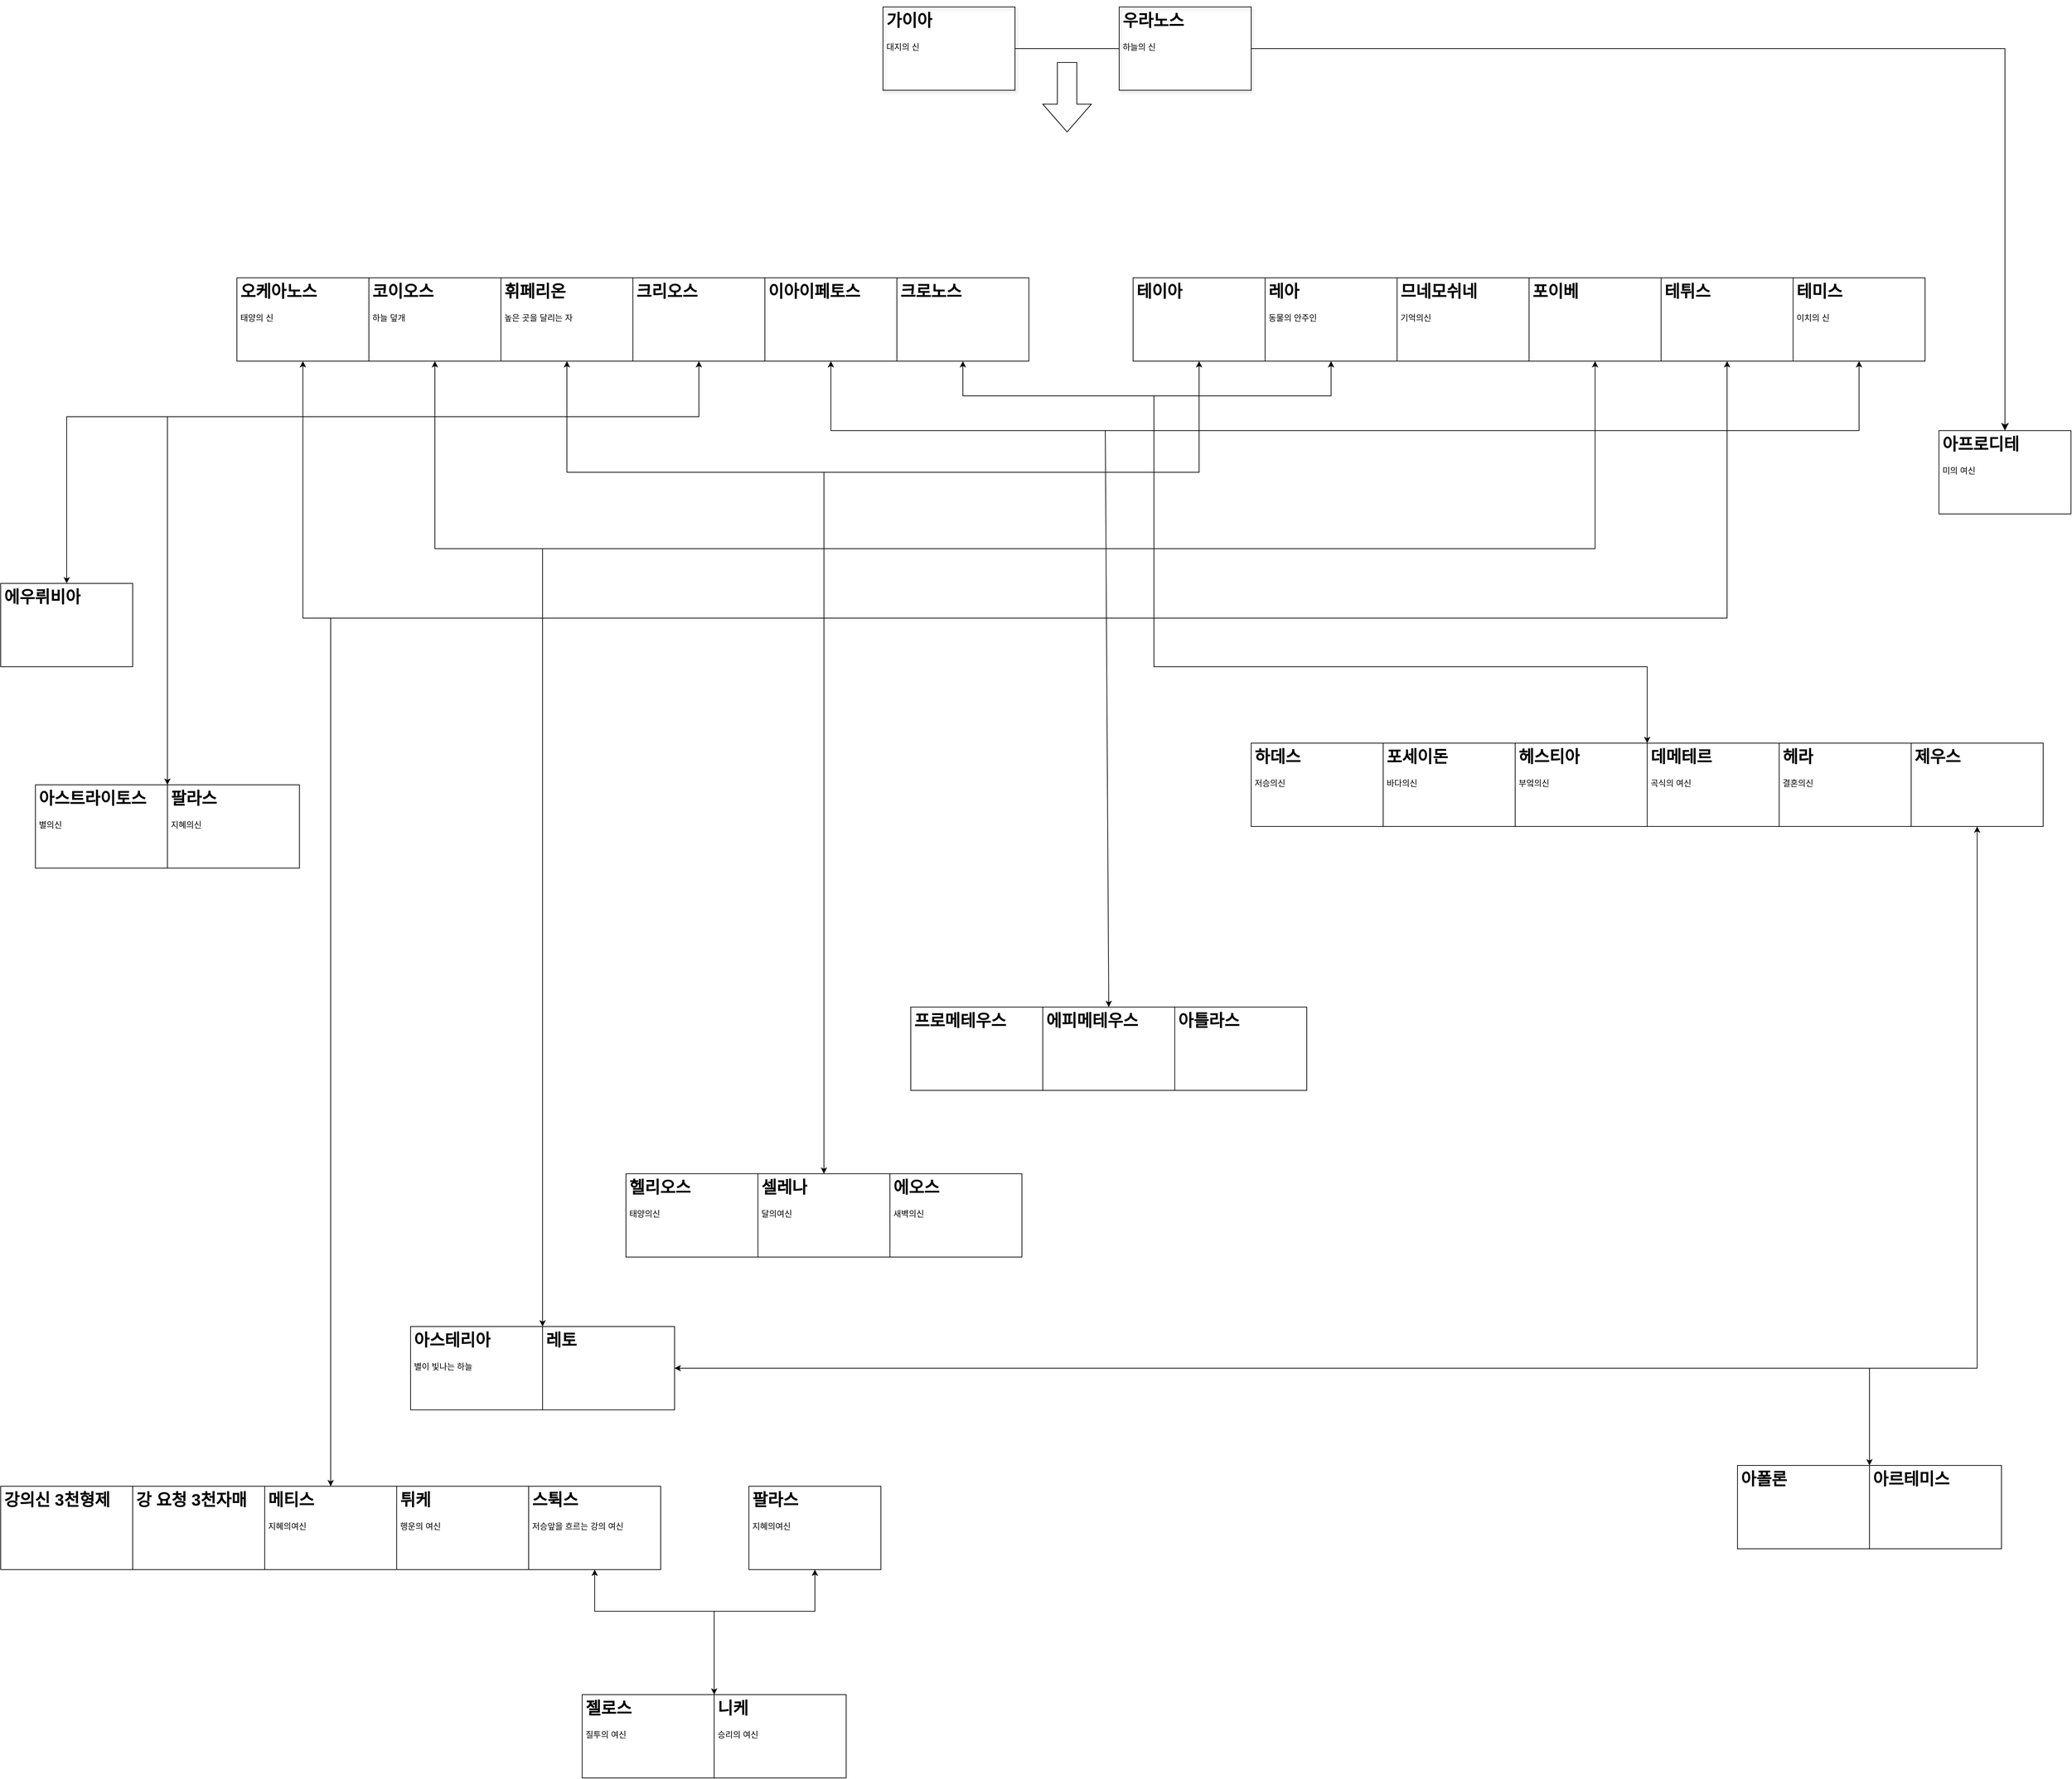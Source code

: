 <mxfile version="20.7.4" type="github">
  <diagram id="iCPAEJlE4XdvNPsYvM_N" name="페이지-1">
    <mxGraphModel dx="6017" dy="4021" grid="1" gridSize="10" guides="1" tooltips="1" connect="1" arrows="1" fold="1" page="1" pageScale="1" pageWidth="827" pageHeight="1169" math="0" shadow="0">
      <root>
        <mxCell id="0" />
        <mxCell id="1" parent="0" />
        <mxCell id="BBxYeIenQKLHBEVqydsv-35" value="" style="group" vertex="1" connectable="0" parent="1">
          <mxGeometry x="160" y="-150" width="560" height="120" as="geometry" />
        </mxCell>
        <mxCell id="BBxYeIenQKLHBEVqydsv-19" value="&lt;h1&gt;우라노스&lt;/h1&gt;&lt;div&gt;하늘의 신&lt;/div&gt;" style="text;html=1;strokeColor=#000000;fillColor=none;spacing=5;spacingTop=-20;whiteSpace=wrap;overflow=hidden;rounded=0;shadow=1;" vertex="1" parent="BBxYeIenQKLHBEVqydsv-35">
          <mxGeometry x="370" width="190" height="120" as="geometry" />
        </mxCell>
        <mxCell id="BBxYeIenQKLHBEVqydsv-18" value="&lt;h1&gt;가이아&lt;/h1&gt;&lt;div&gt;대지의 신&lt;/div&gt;" style="text;html=1;strokeColor=#000000;fillColor=none;spacing=5;spacingTop=-20;whiteSpace=wrap;overflow=hidden;rounded=0;shadow=1;" vertex="1" parent="BBxYeIenQKLHBEVqydsv-35">
          <mxGeometry x="30" width="190" height="120" as="geometry" />
        </mxCell>
        <mxCell id="BBxYeIenQKLHBEVqydsv-52" value="" style="endArrow=none;html=1;rounded=0;entryX=0;entryY=0.5;entryDx=0;entryDy=0;exitX=1;exitY=0.5;exitDx=0;exitDy=0;" edge="1" parent="BBxYeIenQKLHBEVqydsv-35" source="BBxYeIenQKLHBEVqydsv-18" target="BBxYeIenQKLHBEVqydsv-19">
          <mxGeometry width="50" height="50" relative="1" as="geometry">
            <mxPoint x="350" y="510" as="sourcePoint" />
            <mxPoint x="400" y="460" as="targetPoint" />
          </mxGeometry>
        </mxCell>
        <mxCell id="BBxYeIenQKLHBEVqydsv-44" value="&lt;h1&gt;아프로디테&lt;/h1&gt;&lt;div&gt;미의 여신&lt;/div&gt;" style="text;html=1;strokeColor=default;fillColor=none;spacing=5;spacingTop=-20;whiteSpace=wrap;overflow=hidden;rounded=0;shadow=0;" vertex="1" parent="1">
          <mxGeometry x="1710" y="460" width="190" height="120" as="geometry" />
        </mxCell>
        <mxCell id="BBxYeIenQKLHBEVqydsv-45" value="" style="edgeStyle=segmentEdgeStyle;endArrow=classic;html=1;curved=0;rounded=0;endSize=8;startSize=8;entryX=0.5;entryY=0;entryDx=0;entryDy=0;exitX=1;exitY=0.5;exitDx=0;exitDy=0;" edge="1" parent="1" source="BBxYeIenQKLHBEVqydsv-19" target="BBxYeIenQKLHBEVqydsv-44">
          <mxGeometry width="50" height="50" relative="1" as="geometry">
            <mxPoint x="410" y="570" as="sourcePoint" />
            <mxPoint x="460" y="520" as="targetPoint" />
          </mxGeometry>
        </mxCell>
        <mxCell id="BBxYeIenQKLHBEVqydsv-13" value="&lt;h1&gt;레아&lt;/h1&gt;&lt;div&gt;동물의 안주인&lt;/div&gt;" style="text;html=1;strokeColor=#000000;fillColor=none;spacing=5;spacingTop=-20;whiteSpace=wrap;overflow=hidden;rounded=0;shadow=0;container=0;" vertex="1" parent="1">
          <mxGeometry x="740" y="240" width="190" height="120" as="geometry" />
        </mxCell>
        <mxCell id="BBxYeIenQKLHBEVqydsv-14" value="&lt;h1&gt;므네모쉬네&lt;/h1&gt;&lt;div&gt;기억의신&lt;/div&gt;" style="text;html=1;strokeColor=#000000;fillColor=none;spacing=5;spacingTop=-20;whiteSpace=wrap;overflow=hidden;rounded=0;shadow=0;container=0;" vertex="1" parent="1">
          <mxGeometry x="930" y="240" width="190" height="120" as="geometry" />
        </mxCell>
        <mxCell id="BBxYeIenQKLHBEVqydsv-15" value="&lt;h1&gt;포이베&lt;/h1&gt;" style="text;html=1;strokeColor=#000000;fillColor=none;spacing=5;spacingTop=-20;whiteSpace=wrap;overflow=hidden;rounded=0;shadow=0;container=0;" vertex="1" parent="1">
          <mxGeometry x="1120" y="240" width="190" height="120" as="geometry" />
        </mxCell>
        <mxCell id="BBxYeIenQKLHBEVqydsv-16" value="&lt;h1&gt;테튀스&lt;/h1&gt;" style="text;html=1;strokeColor=#000000;fillColor=none;spacing=5;spacingTop=-20;whiteSpace=wrap;overflow=hidden;rounded=0;shadow=0;container=0;" vertex="1" parent="1">
          <mxGeometry x="1310" y="240" width="190" height="120" as="geometry" />
        </mxCell>
        <mxCell id="BBxYeIenQKLHBEVqydsv-17" value="&lt;h1&gt;테미스&lt;/h1&gt;&lt;div&gt;이치의 신&lt;/div&gt;" style="text;html=1;strokeColor=#000000;fillColor=none;spacing=5;spacingTop=-20;whiteSpace=wrap;overflow=hidden;rounded=0;shadow=0;container=0;" vertex="1" parent="1">
          <mxGeometry x="1500" y="240" width="190" height="120" as="geometry" />
        </mxCell>
        <mxCell id="BBxYeIenQKLHBEVqydsv-63" style="edgeStyle=elbowEdgeStyle;rounded=0;orthogonalLoop=1;jettySize=auto;html=1;exitX=0.5;exitY=1;exitDx=0;exitDy=0;entryX=0.5;entryY=1;entryDx=0;entryDy=0;startArrow=classic;startFill=1;endArrow=classic;endFill=1;" edge="1" parent="1" source="BBxYeIenQKLHBEVqydsv-8" target="BBxYeIenQKLHBEVqydsv-12">
          <mxGeometry relative="1" as="geometry">
            <Array as="points">
              <mxPoint x="210" y="520" />
            </Array>
          </mxGeometry>
        </mxCell>
        <mxCell id="BBxYeIenQKLHBEVqydsv-8" value="&lt;h1&gt;휘페리온&lt;/h1&gt;&lt;p&gt;높은 곳을 달리는 자&lt;/p&gt;" style="text;html=1;strokeColor=#000000;fillColor=none;spacing=5;spacingTop=-20;whiteSpace=wrap;overflow=hidden;rounded=0;container=0;" vertex="1" parent="1">
          <mxGeometry x="-360" y="240" width="190" height="120" as="geometry" />
        </mxCell>
        <mxCell id="BBxYeIenQKLHBEVqydsv-69" style="edgeStyle=orthogonalEdgeStyle;rounded=0;orthogonalLoop=1;jettySize=auto;html=1;exitX=0.5;exitY=1;exitDx=0;exitDy=0;entryX=0.5;entryY=0;entryDx=0;entryDy=0;startArrow=classic;startFill=1;endArrow=classic;endFill=1;elbow=vertical;" edge="1" parent="1" source="BBxYeIenQKLHBEVqydsv-9" target="BBxYeIenQKLHBEVqydsv-68">
          <mxGeometry relative="1" as="geometry">
            <Array as="points">
              <mxPoint x="-75" y="440" />
              <mxPoint x="-985" y="440" />
            </Array>
          </mxGeometry>
        </mxCell>
        <mxCell id="BBxYeIenQKLHBEVqydsv-9" value="&lt;h1&gt;크리오스&lt;/h1&gt;&lt;p&gt;&lt;br&gt;&lt;/p&gt;" style="text;html=1;strokeColor=#000000;fillColor=none;spacing=5;spacingTop=-20;whiteSpace=wrap;overflow=hidden;rounded=0;container=0;" vertex="1" parent="1">
          <mxGeometry x="-170" y="240" width="190" height="120" as="geometry" />
        </mxCell>
        <mxCell id="BBxYeIenQKLHBEVqydsv-61" style="edgeStyle=elbowEdgeStyle;rounded=0;orthogonalLoop=1;jettySize=auto;elbow=vertical;html=1;exitX=0.5;exitY=1;exitDx=0;exitDy=0;entryX=0.5;entryY=1;entryDx=0;entryDy=0;startArrow=classic;startFill=1;endArrow=classic;endFill=1;" edge="1" parent="1" source="BBxYeIenQKLHBEVqydsv-6" target="BBxYeIenQKLHBEVqydsv-16">
          <mxGeometry relative="1" as="geometry">
            <Array as="points">
              <mxPoint x="390" y="730" />
            </Array>
          </mxGeometry>
        </mxCell>
        <mxCell id="BBxYeIenQKLHBEVqydsv-6" value="&lt;h1&gt;오케아노스&lt;/h1&gt;&lt;p&gt;태양의 신&lt;/p&gt;" style="text;html=1;strokeColor=#000000;fillColor=none;spacing=5;spacingTop=-20;whiteSpace=wrap;overflow=hidden;rounded=0;container=0;" vertex="1" parent="1">
          <mxGeometry x="-740" y="240" width="190" height="120" as="geometry" />
        </mxCell>
        <mxCell id="BBxYeIenQKLHBEVqydsv-62" style="edgeStyle=elbowEdgeStyle;rounded=0;orthogonalLoop=1;jettySize=auto;html=1;exitX=0.5;exitY=1;exitDx=0;exitDy=0;entryX=0.5;entryY=1;entryDx=0;entryDy=0;startArrow=classic;startFill=1;endArrow=classic;endFill=1;" edge="1" parent="1" source="BBxYeIenQKLHBEVqydsv-7" target="BBxYeIenQKLHBEVqydsv-15">
          <mxGeometry relative="1" as="geometry">
            <Array as="points">
              <mxPoint x="400" y="630" />
            </Array>
          </mxGeometry>
        </mxCell>
        <mxCell id="BBxYeIenQKLHBEVqydsv-7" value="&lt;h1&gt;코이오스&lt;/h1&gt;&lt;p&gt;하늘 덮개&lt;/p&gt;" style="text;html=1;strokeColor=#000000;fillColor=none;spacing=5;spacingTop=-20;whiteSpace=wrap;overflow=hidden;rounded=0;container=0;" vertex="1" parent="1">
          <mxGeometry x="-550" y="240" width="190" height="120" as="geometry" />
        </mxCell>
        <mxCell id="BBxYeIenQKLHBEVqydsv-64" style="edgeStyle=elbowEdgeStyle;rounded=0;orthogonalLoop=1;jettySize=auto;elbow=vertical;html=1;exitX=0.5;exitY=1;exitDx=0;exitDy=0;entryX=0.5;entryY=1;entryDx=0;entryDy=0;startArrow=classic;startFill=1;endArrow=classic;endFill=1;" edge="1" parent="1" source="BBxYeIenQKLHBEVqydsv-10" target="BBxYeIenQKLHBEVqydsv-17">
          <mxGeometry relative="1" as="geometry">
            <Array as="points">
              <mxPoint x="870" y="460" />
            </Array>
          </mxGeometry>
        </mxCell>
        <mxCell id="BBxYeIenQKLHBEVqydsv-65" style="edgeStyle=elbowEdgeStyle;rounded=0;orthogonalLoop=1;jettySize=auto;elbow=vertical;html=1;exitX=0.5;exitY=1;exitDx=0;exitDy=0;entryX=0.5;entryY=1;entryDx=0;entryDy=0;startArrow=classic;startFill=1;endArrow=classic;endFill=1;" edge="1" parent="1" source="BBxYeIenQKLHBEVqydsv-11" target="BBxYeIenQKLHBEVqydsv-13">
          <mxGeometry relative="1" as="geometry">
            <Array as="points">
              <mxPoint x="580" y="410" />
            </Array>
          </mxGeometry>
        </mxCell>
        <mxCell id="BBxYeIenQKLHBEVqydsv-66" value="" style="html=1;shadow=0;dashed=0;align=center;verticalAlign=middle;shape=mxgraph.arrows2.arrow;dy=0.6;dx=40;direction=south;notch=0;strokeColor=default;" vertex="1" parent="1">
          <mxGeometry x="420" y="-70" width="70" height="100" as="geometry" />
        </mxCell>
        <mxCell id="BBxYeIenQKLHBEVqydsv-68" value="&lt;h1&gt;에우뤼비아&lt;/h1&gt;" style="text;html=1;strokeColor=default;fillColor=none;spacing=5;spacingTop=-20;whiteSpace=wrap;overflow=hidden;rounded=0;shadow=0;" vertex="1" parent="1">
          <mxGeometry x="-1080" y="680" width="190" height="120" as="geometry" />
        </mxCell>
        <mxCell id="BBxYeIenQKLHBEVqydsv-10" value="&lt;h1&gt;이아이페토스&lt;/h1&gt;&lt;p&gt;&lt;br&gt;&lt;/p&gt;" style="text;html=1;strokeColor=#000000;fillColor=none;spacing=5;spacingTop=-20;whiteSpace=wrap;overflow=hidden;rounded=0;container=0;" vertex="1" parent="1">
          <mxGeometry x="20" y="240" width="190" height="120" as="geometry" />
        </mxCell>
        <mxCell id="BBxYeIenQKLHBEVqydsv-11" value="&lt;h1&gt;크로노스&lt;/h1&gt;" style="text;html=1;strokeColor=#000000;fillColor=none;spacing=5;spacingTop=-20;whiteSpace=wrap;overflow=hidden;rounded=0;container=0;" vertex="1" parent="1">
          <mxGeometry x="210" y="240" width="190" height="120" as="geometry" />
        </mxCell>
        <mxCell id="BBxYeIenQKLHBEVqydsv-12" value="&lt;h1&gt;테이아&lt;/h1&gt;" style="text;html=1;strokeColor=#000000;fillColor=none;spacing=5;spacingTop=-20;whiteSpace=wrap;overflow=hidden;rounded=0;shadow=0;container=0;" vertex="1" parent="1">
          <mxGeometry x="550" y="240" width="190" height="120" as="geometry" />
        </mxCell>
        <mxCell id="BBxYeIenQKLHBEVqydsv-76" style="edgeStyle=elbowEdgeStyle;rounded=0;orthogonalLoop=1;jettySize=auto;elbow=vertical;html=1;exitX=0.5;exitY=1;exitDx=0;exitDy=0;entryX=0.5;entryY=1;entryDx=0;entryDy=0;startArrow=classic;startFill=1;endArrow=classic;endFill=1;" edge="1" parent="1" source="BBxYeIenQKLHBEVqydsv-74" target="BBxYeIenQKLHBEVqydsv-75">
          <mxGeometry relative="1" as="geometry">
            <Array as="points">
              <mxPoint x="-63" y="2160" />
            </Array>
          </mxGeometry>
        </mxCell>
        <mxCell id="BBxYeIenQKLHBEVqydsv-75" value="&lt;h1&gt;팔라스&lt;/h1&gt;&lt;div&gt;지혜의여신&lt;/div&gt;" style="text;html=1;strokeColor=default;fillColor=none;spacing=5;spacingTop=-20;whiteSpace=wrap;overflow=hidden;rounded=0;shadow=0;" vertex="1" parent="1">
          <mxGeometry x="-3" y="1980" width="190" height="120" as="geometry" />
        </mxCell>
        <mxCell id="BBxYeIenQKLHBEVqydsv-77" value="&lt;h1&gt;젤로스&lt;/h1&gt;&lt;div&gt;질투의 여신&lt;/div&gt;" style="text;html=1;strokeColor=default;fillColor=none;spacing=5;spacingTop=-20;whiteSpace=wrap;overflow=hidden;rounded=0;shadow=0;" vertex="1" parent="1">
          <mxGeometry x="-243" y="2280" width="190" height="120" as="geometry" />
        </mxCell>
        <mxCell id="BBxYeIenQKLHBEVqydsv-78" value="&lt;h1&gt;니케&lt;/h1&gt;&lt;div&gt;승리의 여신&lt;/div&gt;" style="text;html=1;strokeColor=default;fillColor=none;spacing=5;spacingTop=-20;whiteSpace=wrap;overflow=hidden;rounded=0;shadow=0;" vertex="1" parent="1">
          <mxGeometry x="-53" y="2280" width="190" height="120" as="geometry" />
        </mxCell>
        <mxCell id="BBxYeIenQKLHBEVqydsv-80" value="" style="endArrow=classic;html=1;rounded=0;elbow=vertical;entryX=0.5;entryY=0;entryDx=0;entryDy=0;" edge="1" parent="1" target="BBxYeIenQKLHBEVqydsv-72">
          <mxGeometry width="50" height="50" relative="1" as="geometry">
            <mxPoint x="-605" y="730" as="sourcePoint" />
            <mxPoint x="-230" y="800" as="targetPoint" />
          </mxGeometry>
        </mxCell>
        <mxCell id="BBxYeIenQKLHBEVqydsv-81" value="" style="endArrow=classic;html=1;rounded=0;elbow=vertical;entryX=1;entryY=0;entryDx=0;entryDy=0;" edge="1" parent="1" target="BBxYeIenQKLHBEVqydsv-77">
          <mxGeometry width="50" height="50" relative="1" as="geometry">
            <mxPoint x="-53" y="2160" as="sourcePoint" />
            <mxPoint x="-203" y="1740" as="targetPoint" />
          </mxGeometry>
        </mxCell>
        <mxCell id="BBxYeIenQKLHBEVqydsv-82" value="&lt;h1&gt;아스테리아&lt;/h1&gt;&lt;div&gt;별이 빛나는 하늘&lt;/div&gt;" style="text;html=1;strokeColor=default;fillColor=none;spacing=5;spacingTop=-20;whiteSpace=wrap;overflow=hidden;rounded=0;shadow=0;" vertex="1" parent="1">
          <mxGeometry x="-490" y="1750" width="190" height="120" as="geometry" />
        </mxCell>
        <mxCell id="BBxYeIenQKLHBEVqydsv-109" style="edgeStyle=elbowEdgeStyle;rounded=0;orthogonalLoop=1;jettySize=auto;elbow=vertical;html=1;exitX=1;exitY=0.5;exitDx=0;exitDy=0;startArrow=classic;startFill=1;endArrow=classic;endFill=1;" edge="1" parent="1" source="BBxYeIenQKLHBEVqydsv-84" target="BBxYeIenQKLHBEVqydsv-104">
          <mxGeometry relative="1" as="geometry">
            <Array as="points">
              <mxPoint x="860" y="1810" />
            </Array>
          </mxGeometry>
        </mxCell>
        <mxCell id="BBxYeIenQKLHBEVqydsv-84" value="&lt;h1&gt;레토&lt;/h1&gt;" style="text;html=1;strokeColor=default;fillColor=none;spacing=5;spacingTop=-20;whiteSpace=wrap;overflow=hidden;rounded=0;shadow=0;" vertex="1" parent="1">
          <mxGeometry x="-300" y="1750" width="190" height="120" as="geometry" />
        </mxCell>
        <mxCell id="BBxYeIenQKLHBEVqydsv-85" value="" style="group" vertex="1" connectable="0" parent="1">
          <mxGeometry x="-1080" y="1980" width="950" height="120" as="geometry" />
        </mxCell>
        <mxCell id="BBxYeIenQKLHBEVqydsv-70" value="&lt;h1&gt;강의신 3천형제&lt;/h1&gt;" style="text;html=1;strokeColor=default;fillColor=none;spacing=5;spacingTop=-20;whiteSpace=wrap;overflow=hidden;rounded=0;shadow=0;" vertex="1" parent="BBxYeIenQKLHBEVqydsv-85">
          <mxGeometry width="190" height="120" as="geometry" />
        </mxCell>
        <mxCell id="BBxYeIenQKLHBEVqydsv-71" value="&lt;h1&gt;강 요청 3천자매&lt;/h1&gt;" style="text;html=1;strokeColor=default;fillColor=none;spacing=5;spacingTop=-20;whiteSpace=wrap;overflow=hidden;rounded=0;shadow=0;" vertex="1" parent="BBxYeIenQKLHBEVqydsv-85">
          <mxGeometry x="190" width="190" height="120" as="geometry" />
        </mxCell>
        <mxCell id="BBxYeIenQKLHBEVqydsv-72" value="&lt;h1&gt;메티스&lt;/h1&gt;&lt;div&gt;지혜의여신&lt;/div&gt;" style="text;html=1;strokeColor=default;fillColor=none;spacing=5;spacingTop=-20;whiteSpace=wrap;overflow=hidden;rounded=0;shadow=0;" vertex="1" parent="BBxYeIenQKLHBEVqydsv-85">
          <mxGeometry x="380" width="190" height="120" as="geometry" />
        </mxCell>
        <mxCell id="BBxYeIenQKLHBEVqydsv-73" value="&lt;h1&gt;튀케&lt;/h1&gt;&lt;div&gt;행운의 여신&lt;/div&gt;" style="text;html=1;strokeColor=default;fillColor=none;spacing=5;spacingTop=-20;whiteSpace=wrap;overflow=hidden;rounded=0;shadow=0;" vertex="1" parent="BBxYeIenQKLHBEVqydsv-85">
          <mxGeometry x="570" width="190" height="120" as="geometry" />
        </mxCell>
        <mxCell id="BBxYeIenQKLHBEVqydsv-74" value="&lt;h1&gt;스튁스&lt;/h1&gt;&lt;div&gt;저승앞을 흐르는 강의 여신&lt;/div&gt;" style="text;html=1;strokeColor=default;fillColor=none;spacing=5;spacingTop=-20;whiteSpace=wrap;overflow=hidden;rounded=0;shadow=0;" vertex="1" parent="BBxYeIenQKLHBEVqydsv-85">
          <mxGeometry x="760" width="190" height="120" as="geometry" />
        </mxCell>
        <mxCell id="BBxYeIenQKLHBEVqydsv-86" value="" style="endArrow=classic;html=1;rounded=0;elbow=vertical;entryX=0;entryY=0;entryDx=0;entryDy=0;" edge="1" parent="1" target="BBxYeIenQKLHBEVqydsv-84">
          <mxGeometry width="50" height="50" relative="1" as="geometry">
            <mxPoint x="-300" y="630" as="sourcePoint" />
            <mxPoint x="-170" y="1160" as="targetPoint" />
          </mxGeometry>
        </mxCell>
        <mxCell id="BBxYeIenQKLHBEVqydsv-87" value="&lt;h1&gt;헬리오스&lt;/h1&gt;&lt;div&gt;태양의신&lt;/div&gt;" style="text;html=1;strokeColor=default;fillColor=none;spacing=5;spacingTop=-20;whiteSpace=wrap;overflow=hidden;rounded=0;shadow=0;" vertex="1" parent="1">
          <mxGeometry x="-180" y="1530" width="190" height="120" as="geometry" />
        </mxCell>
        <mxCell id="BBxYeIenQKLHBEVqydsv-88" value="&lt;h1&gt;셀레나&lt;/h1&gt;&lt;div&gt;달의여신&lt;/div&gt;" style="text;html=1;strokeColor=default;fillColor=none;spacing=5;spacingTop=-20;whiteSpace=wrap;overflow=hidden;rounded=0;shadow=0;" vertex="1" parent="1">
          <mxGeometry x="10" y="1530" width="190" height="120" as="geometry" />
        </mxCell>
        <mxCell id="BBxYeIenQKLHBEVqydsv-89" value="&lt;h1&gt;에오스&lt;/h1&gt;&lt;div&gt;새벽의신&lt;/div&gt;" style="text;html=1;strokeColor=default;fillColor=none;spacing=5;spacingTop=-20;whiteSpace=wrap;overflow=hidden;rounded=0;shadow=0;" vertex="1" parent="1">
          <mxGeometry x="200" y="1530" width="190" height="120" as="geometry" />
        </mxCell>
        <mxCell id="BBxYeIenQKLHBEVqydsv-90" value="" style="endArrow=classic;html=1;rounded=0;elbow=vertical;" edge="1" parent="1" target="BBxYeIenQKLHBEVqydsv-88">
          <mxGeometry width="50" height="50" relative="1" as="geometry">
            <mxPoint x="105" y="520" as="sourcePoint" />
            <mxPoint x="-450" y="1210" as="targetPoint" />
          </mxGeometry>
        </mxCell>
        <mxCell id="BBxYeIenQKLHBEVqydsv-91" value="&lt;h1&gt;아스트라이토스&lt;/h1&gt;&lt;div&gt;별의신&lt;/div&gt;" style="text;html=1;strokeColor=default;fillColor=none;spacing=5;spacingTop=-20;whiteSpace=wrap;overflow=hidden;rounded=0;shadow=0;" vertex="1" parent="1">
          <mxGeometry x="-1030" y="970" width="190" height="120" as="geometry" />
        </mxCell>
        <mxCell id="BBxYeIenQKLHBEVqydsv-92" value="&lt;h1&gt;팔라스&lt;/h1&gt;&lt;div&gt;지혜의신&lt;/div&gt;" style="text;html=1;strokeColor=default;fillColor=none;spacing=5;spacingTop=-20;whiteSpace=wrap;overflow=hidden;rounded=0;shadow=0;" vertex="1" parent="1">
          <mxGeometry x="-840" y="970" width="190" height="120" as="geometry" />
        </mxCell>
        <mxCell id="BBxYeIenQKLHBEVqydsv-93" value="" style="endArrow=classic;html=1;rounded=0;elbow=vertical;entryX=0;entryY=0;entryDx=0;entryDy=0;" edge="1" parent="1" target="BBxYeIenQKLHBEVqydsv-92">
          <mxGeometry width="50" height="50" relative="1" as="geometry">
            <mxPoint x="-840" y="440" as="sourcePoint" />
            <mxPoint x="-980" y="1480" as="targetPoint" />
          </mxGeometry>
        </mxCell>
        <mxCell id="BBxYeIenQKLHBEVqydsv-97" value="" style="group" vertex="1" connectable="0" parent="1">
          <mxGeometry x="230" y="1290" width="570" height="120" as="geometry" />
        </mxCell>
        <mxCell id="BBxYeIenQKLHBEVqydsv-94" value="&lt;h1&gt;프로메테우스&lt;/h1&gt;" style="text;html=1;strokeColor=default;fillColor=none;spacing=5;spacingTop=-20;whiteSpace=wrap;overflow=hidden;rounded=0;shadow=0;" vertex="1" parent="BBxYeIenQKLHBEVqydsv-97">
          <mxGeometry width="190" height="120" as="geometry" />
        </mxCell>
        <mxCell id="BBxYeIenQKLHBEVqydsv-95" value="&lt;h1&gt;에피메테우스&lt;/h1&gt;" style="text;html=1;strokeColor=default;fillColor=none;spacing=5;spacingTop=-20;whiteSpace=wrap;overflow=hidden;rounded=0;shadow=0;" vertex="1" parent="BBxYeIenQKLHBEVqydsv-97">
          <mxGeometry x="190" width="190" height="120" as="geometry" />
        </mxCell>
        <mxCell id="BBxYeIenQKLHBEVqydsv-96" value="&lt;h1&gt;아틀라스&lt;/h1&gt;" style="text;html=1;strokeColor=default;fillColor=none;spacing=5;spacingTop=-20;whiteSpace=wrap;overflow=hidden;rounded=0;shadow=0;" vertex="1" parent="BBxYeIenQKLHBEVqydsv-97">
          <mxGeometry x="380" width="190" height="120" as="geometry" />
        </mxCell>
        <mxCell id="BBxYeIenQKLHBEVqydsv-98" value="" style="endArrow=classic;html=1;rounded=0;elbow=vertical;entryX=0.5;entryY=0;entryDx=0;entryDy=0;" edge="1" parent="1" target="BBxYeIenQKLHBEVqydsv-95">
          <mxGeometry width="50" height="50" relative="1" as="geometry">
            <mxPoint x="510" y="460" as="sourcePoint" />
            <mxPoint x="-370" y="1290" as="targetPoint" />
          </mxGeometry>
        </mxCell>
        <mxCell id="BBxYeIenQKLHBEVqydsv-105" value="" style="group" vertex="1" connectable="0" parent="1">
          <mxGeometry x="720" y="910" width="1140" height="120" as="geometry" />
        </mxCell>
        <mxCell id="BBxYeIenQKLHBEVqydsv-99" value="&lt;h1&gt;하데스&lt;/h1&gt;&lt;div&gt;저승의신&lt;/div&gt;" style="text;html=1;strokeColor=default;fillColor=none;spacing=5;spacingTop=-20;whiteSpace=wrap;overflow=hidden;rounded=0;shadow=0;" vertex="1" parent="BBxYeIenQKLHBEVqydsv-105">
          <mxGeometry width="190" height="120" as="geometry" />
        </mxCell>
        <mxCell id="BBxYeIenQKLHBEVqydsv-100" value="&lt;h1&gt;포세이돈&lt;/h1&gt;&lt;div&gt;바다의신&lt;/div&gt;" style="text;html=1;strokeColor=default;fillColor=none;spacing=5;spacingTop=-20;whiteSpace=wrap;overflow=hidden;rounded=0;shadow=0;" vertex="1" parent="BBxYeIenQKLHBEVqydsv-105">
          <mxGeometry x="190" width="190" height="120" as="geometry" />
        </mxCell>
        <mxCell id="BBxYeIenQKLHBEVqydsv-101" value="&lt;h1&gt;헤스티아&lt;/h1&gt;&lt;div&gt;부엌의신&lt;/div&gt;" style="text;html=1;strokeColor=default;fillColor=none;spacing=5;spacingTop=-20;whiteSpace=wrap;overflow=hidden;rounded=0;shadow=0;" vertex="1" parent="BBxYeIenQKLHBEVqydsv-105">
          <mxGeometry x="380" width="190" height="120" as="geometry" />
        </mxCell>
        <mxCell id="BBxYeIenQKLHBEVqydsv-102" value="&lt;h1&gt;데메테르&lt;/h1&gt;&lt;div&gt;곡식의 여신&lt;/div&gt;" style="text;html=1;strokeColor=default;fillColor=none;spacing=5;spacingTop=-20;whiteSpace=wrap;overflow=hidden;rounded=0;shadow=0;" vertex="1" parent="BBxYeIenQKLHBEVqydsv-105">
          <mxGeometry x="570" width="190" height="120" as="geometry" />
        </mxCell>
        <mxCell id="BBxYeIenQKLHBEVqydsv-103" value="&lt;h1&gt;헤라&lt;/h1&gt;&lt;div&gt;결혼의신&lt;/div&gt;" style="text;html=1;strokeColor=default;fillColor=none;spacing=5;spacingTop=-20;whiteSpace=wrap;overflow=hidden;rounded=0;shadow=0;" vertex="1" parent="BBxYeIenQKLHBEVqydsv-105">
          <mxGeometry x="760" width="190" height="120" as="geometry" />
        </mxCell>
        <mxCell id="BBxYeIenQKLHBEVqydsv-104" value="&lt;h1&gt;제우스&lt;/h1&gt;" style="text;html=1;strokeColor=default;fillColor=none;spacing=5;spacingTop=-20;whiteSpace=wrap;overflow=hidden;rounded=0;shadow=0;" vertex="1" parent="BBxYeIenQKLHBEVqydsv-105">
          <mxGeometry x="950" width="190" height="120" as="geometry" />
        </mxCell>
        <mxCell id="BBxYeIenQKLHBEVqydsv-106" value="" style="endArrow=classic;html=1;rounded=0;elbow=vertical;entryX=0;entryY=0;entryDx=0;entryDy=0;" edge="1" parent="1" target="BBxYeIenQKLHBEVqydsv-102">
          <mxGeometry width="50" height="50" relative="1" as="geometry">
            <mxPoint x="580" y="410" as="sourcePoint" />
            <mxPoint x="770" y="1070" as="targetPoint" />
            <Array as="points">
              <mxPoint x="580" y="800" />
              <mxPoint x="1290" y="800" />
            </Array>
          </mxGeometry>
        </mxCell>
        <mxCell id="BBxYeIenQKLHBEVqydsv-112" value="" style="group" vertex="1" connectable="0" parent="1">
          <mxGeometry x="1420" y="1950" width="380" height="120" as="geometry" />
        </mxCell>
        <mxCell id="BBxYeIenQKLHBEVqydsv-110" value="&lt;h1&gt;아폴론&lt;/h1&gt;" style="text;html=1;strokeColor=default;fillColor=none;spacing=5;spacingTop=-20;whiteSpace=wrap;overflow=hidden;rounded=0;shadow=0;" vertex="1" parent="BBxYeIenQKLHBEVqydsv-112">
          <mxGeometry width="190" height="120" as="geometry" />
        </mxCell>
        <mxCell id="BBxYeIenQKLHBEVqydsv-111" value="&lt;h1&gt;아르테미스&lt;/h1&gt;" style="text;html=1;strokeColor=default;fillColor=none;spacing=5;spacingTop=-20;whiteSpace=wrap;overflow=hidden;rounded=0;shadow=0;" vertex="1" parent="BBxYeIenQKLHBEVqydsv-112">
          <mxGeometry x="190" width="190" height="120" as="geometry" />
        </mxCell>
        <mxCell id="BBxYeIenQKLHBEVqydsv-113" value="" style="endArrow=classic;html=1;rounded=0;elbow=vertical;entryX=0;entryY=0;entryDx=0;entryDy=0;" edge="1" parent="1" target="BBxYeIenQKLHBEVqydsv-111">
          <mxGeometry width="50" height="50" relative="1" as="geometry">
            <mxPoint x="1610" y="1810" as="sourcePoint" />
            <mxPoint x="520" y="1540" as="targetPoint" />
          </mxGeometry>
        </mxCell>
      </root>
    </mxGraphModel>
  </diagram>
</mxfile>
